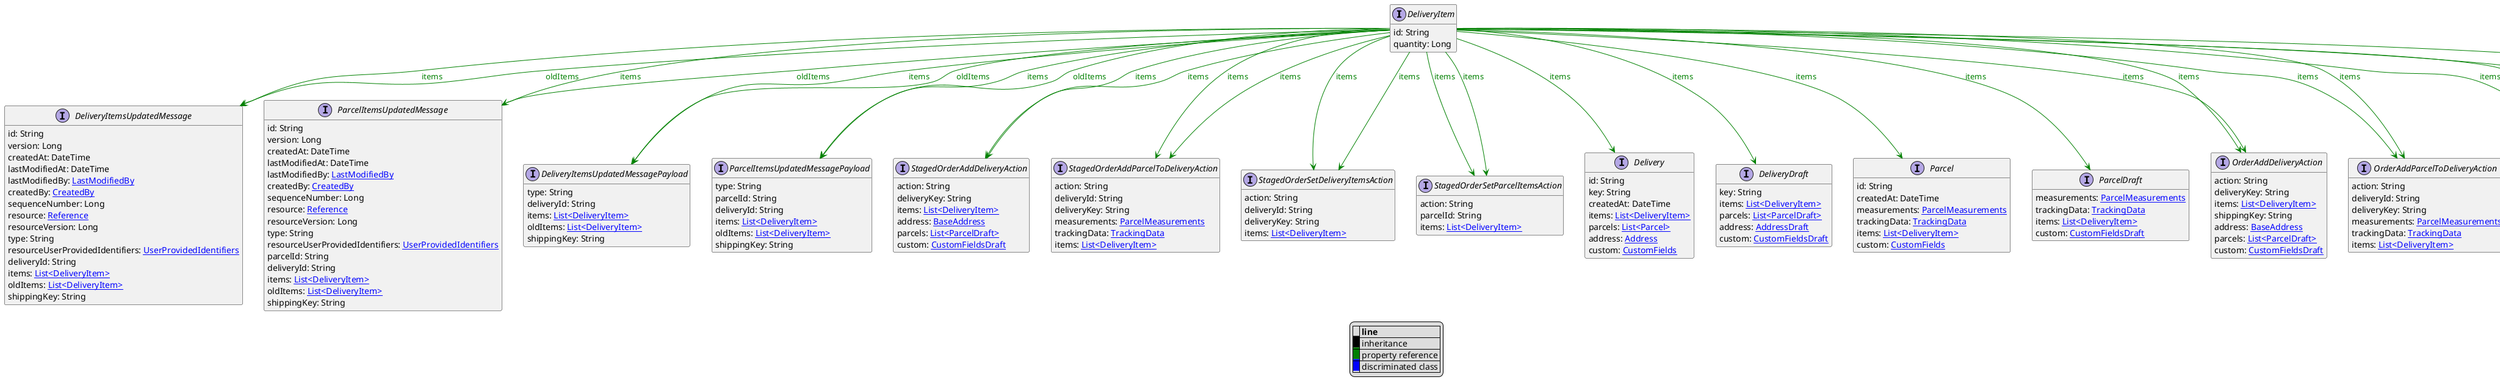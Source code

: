 @startuml

hide empty fields
hide empty methods
legend
|= |= line |
|<back:black>   </back>| inheritance |
|<back:green>   </back>| property reference |
|<back:blue>   </back>| discriminated class |
endlegend
interface DeliveryItem [[DeliveryItem.svg]]  {
    id: String
    quantity: Long
}



interface DeliveryItemsUpdatedMessage [[DeliveryItemsUpdatedMessage.svg]]  {
    id: String
    version: Long
    createdAt: DateTime
    lastModifiedAt: DateTime
    lastModifiedBy: [[LastModifiedBy.svg LastModifiedBy]]
    createdBy: [[CreatedBy.svg CreatedBy]]
    sequenceNumber: Long
    resource: [[Reference.svg Reference]]
    resourceVersion: Long
    type: String
    resourceUserProvidedIdentifiers: [[UserProvidedIdentifiers.svg UserProvidedIdentifiers]]
    deliveryId: String
    items: [[DeliveryItem.svg List<DeliveryItem>]]
    oldItems: [[DeliveryItem.svg List<DeliveryItem>]]
    shippingKey: String
}
interface ParcelItemsUpdatedMessage [[ParcelItemsUpdatedMessage.svg]]  {
    id: String
    version: Long
    createdAt: DateTime
    lastModifiedAt: DateTime
    lastModifiedBy: [[LastModifiedBy.svg LastModifiedBy]]
    createdBy: [[CreatedBy.svg CreatedBy]]
    sequenceNumber: Long
    resource: [[Reference.svg Reference]]
    resourceVersion: Long
    type: String
    resourceUserProvidedIdentifiers: [[UserProvidedIdentifiers.svg UserProvidedIdentifiers]]
    parcelId: String
    deliveryId: String
    items: [[DeliveryItem.svg List<DeliveryItem>]]
    oldItems: [[DeliveryItem.svg List<DeliveryItem>]]
    shippingKey: String
}
interface DeliveryItemsUpdatedMessagePayload [[DeliveryItemsUpdatedMessagePayload.svg]]  {
    type: String
    deliveryId: String
    items: [[DeliveryItem.svg List<DeliveryItem>]]
    oldItems: [[DeliveryItem.svg List<DeliveryItem>]]
    shippingKey: String
}
interface ParcelItemsUpdatedMessagePayload [[ParcelItemsUpdatedMessagePayload.svg]]  {
    type: String
    parcelId: String
    deliveryId: String
    items: [[DeliveryItem.svg List<DeliveryItem>]]
    oldItems: [[DeliveryItem.svg List<DeliveryItem>]]
    shippingKey: String
}
interface StagedOrderAddDeliveryAction [[StagedOrderAddDeliveryAction.svg]]  {
    action: String
    deliveryKey: String
    items: [[DeliveryItem.svg List<DeliveryItem>]]
    address: [[BaseAddress.svg BaseAddress]]
    parcels: [[ParcelDraft.svg List<ParcelDraft>]]
    custom: [[CustomFieldsDraft.svg CustomFieldsDraft]]
}
interface StagedOrderAddParcelToDeliveryAction [[StagedOrderAddParcelToDeliveryAction.svg]]  {
    action: String
    deliveryId: String
    deliveryKey: String
    measurements: [[ParcelMeasurements.svg ParcelMeasurements]]
    trackingData: [[TrackingData.svg TrackingData]]
    items: [[DeliveryItem.svg List<DeliveryItem>]]
}
interface StagedOrderSetDeliveryItemsAction [[StagedOrderSetDeliveryItemsAction.svg]]  {
    action: String
    deliveryId: String
    deliveryKey: String
    items: [[DeliveryItem.svg List<DeliveryItem>]]
}
interface StagedOrderSetParcelItemsAction [[StagedOrderSetParcelItemsAction.svg]]  {
    action: String
    parcelId: String
    items: [[DeliveryItem.svg List<DeliveryItem>]]
}
interface Delivery [[Delivery.svg]]  {
    id: String
    key: String
    createdAt: DateTime
    items: [[DeliveryItem.svg List<DeliveryItem>]]
    parcels: [[Parcel.svg List<Parcel>]]
    address: [[Address.svg Address]]
    custom: [[CustomFields.svg CustomFields]]
}
interface DeliveryDraft [[DeliveryDraft.svg]]  {
    key: String
    items: [[DeliveryItem.svg List<DeliveryItem>]]
    parcels: [[ParcelDraft.svg List<ParcelDraft>]]
    address: [[AddressDraft.svg AddressDraft]]
    custom: [[CustomFieldsDraft.svg CustomFieldsDraft]]
}
interface Parcel [[Parcel.svg]]  {
    id: String
    createdAt: DateTime
    measurements: [[ParcelMeasurements.svg ParcelMeasurements]]
    trackingData: [[TrackingData.svg TrackingData]]
    items: [[DeliveryItem.svg List<DeliveryItem>]]
    custom: [[CustomFields.svg CustomFields]]
}
interface ParcelDraft [[ParcelDraft.svg]]  {
    measurements: [[ParcelMeasurements.svg ParcelMeasurements]]
    trackingData: [[TrackingData.svg TrackingData]]
    items: [[DeliveryItem.svg List<DeliveryItem>]]
    custom: [[CustomFieldsDraft.svg CustomFieldsDraft]]
}
interface OrderAddDeliveryAction [[OrderAddDeliveryAction.svg]]  {
    action: String
    deliveryKey: String
    items: [[DeliveryItem.svg List<DeliveryItem>]]
    shippingKey: String
    address: [[BaseAddress.svg BaseAddress]]
    parcels: [[ParcelDraft.svg List<ParcelDraft>]]
    custom: [[CustomFieldsDraft.svg CustomFieldsDraft]]
}
interface OrderAddParcelToDeliveryAction [[OrderAddParcelToDeliveryAction.svg]]  {
    action: String
    deliveryId: String
    deliveryKey: String
    measurements: [[ParcelMeasurements.svg ParcelMeasurements]]
    trackingData: [[TrackingData.svg TrackingData]]
    items: [[DeliveryItem.svg List<DeliveryItem>]]
}
interface OrderSetDeliveryItemsAction [[OrderSetDeliveryItemsAction.svg]]  {
    action: String
    deliveryId: String
    deliveryKey: String
    items: [[DeliveryItem.svg List<DeliveryItem>]]
}
interface OrderSetParcelItemsAction [[OrderSetParcelItemsAction.svg]]  {
    action: String
    parcelId: String
    items: [[DeliveryItem.svg List<DeliveryItem>]]
}

DeliveryItem --> DeliveryItemsUpdatedMessage #green;text:green : "items"
DeliveryItem --> DeliveryItemsUpdatedMessage #green;text:green : "oldItems"
DeliveryItem --> ParcelItemsUpdatedMessage #green;text:green : "items"
DeliveryItem --> ParcelItemsUpdatedMessage #green;text:green : "oldItems"
DeliveryItem --> DeliveryItemsUpdatedMessagePayload #green;text:green : "items"
DeliveryItem --> DeliveryItemsUpdatedMessagePayload #green;text:green : "oldItems"
DeliveryItem --> ParcelItemsUpdatedMessagePayload #green;text:green : "items"
DeliveryItem --> ParcelItemsUpdatedMessagePayload #green;text:green : "oldItems"
DeliveryItem --> StagedOrderAddDeliveryAction #green;text:green : "items"
DeliveryItem --> StagedOrderAddDeliveryAction #green;text:green : "items"
DeliveryItem --> StagedOrderAddParcelToDeliveryAction #green;text:green : "items"
DeliveryItem --> StagedOrderAddParcelToDeliveryAction #green;text:green : "items"
DeliveryItem --> StagedOrderSetDeliveryItemsAction #green;text:green : "items"
DeliveryItem --> StagedOrderSetDeliveryItemsAction #green;text:green : "items"
DeliveryItem --> StagedOrderSetParcelItemsAction #green;text:green : "items"
DeliveryItem --> StagedOrderSetParcelItemsAction #green;text:green : "items"
DeliveryItem --> Delivery #green;text:green : "items"
DeliveryItem --> DeliveryDraft #green;text:green : "items"
DeliveryItem --> Parcel #green;text:green : "items"
DeliveryItem --> ParcelDraft #green;text:green : "items"
DeliveryItem --> OrderAddDeliveryAction #green;text:green : "items"
DeliveryItem --> OrderAddDeliveryAction #green;text:green : "items"
DeliveryItem --> OrderAddParcelToDeliveryAction #green;text:green : "items"
DeliveryItem --> OrderAddParcelToDeliveryAction #green;text:green : "items"
DeliveryItem --> OrderSetDeliveryItemsAction #green;text:green : "items"
DeliveryItem --> OrderSetDeliveryItemsAction #green;text:green : "items"
DeliveryItem --> OrderSetParcelItemsAction #green;text:green : "items"
DeliveryItem --> OrderSetParcelItemsAction #green;text:green : "items"
@enduml
